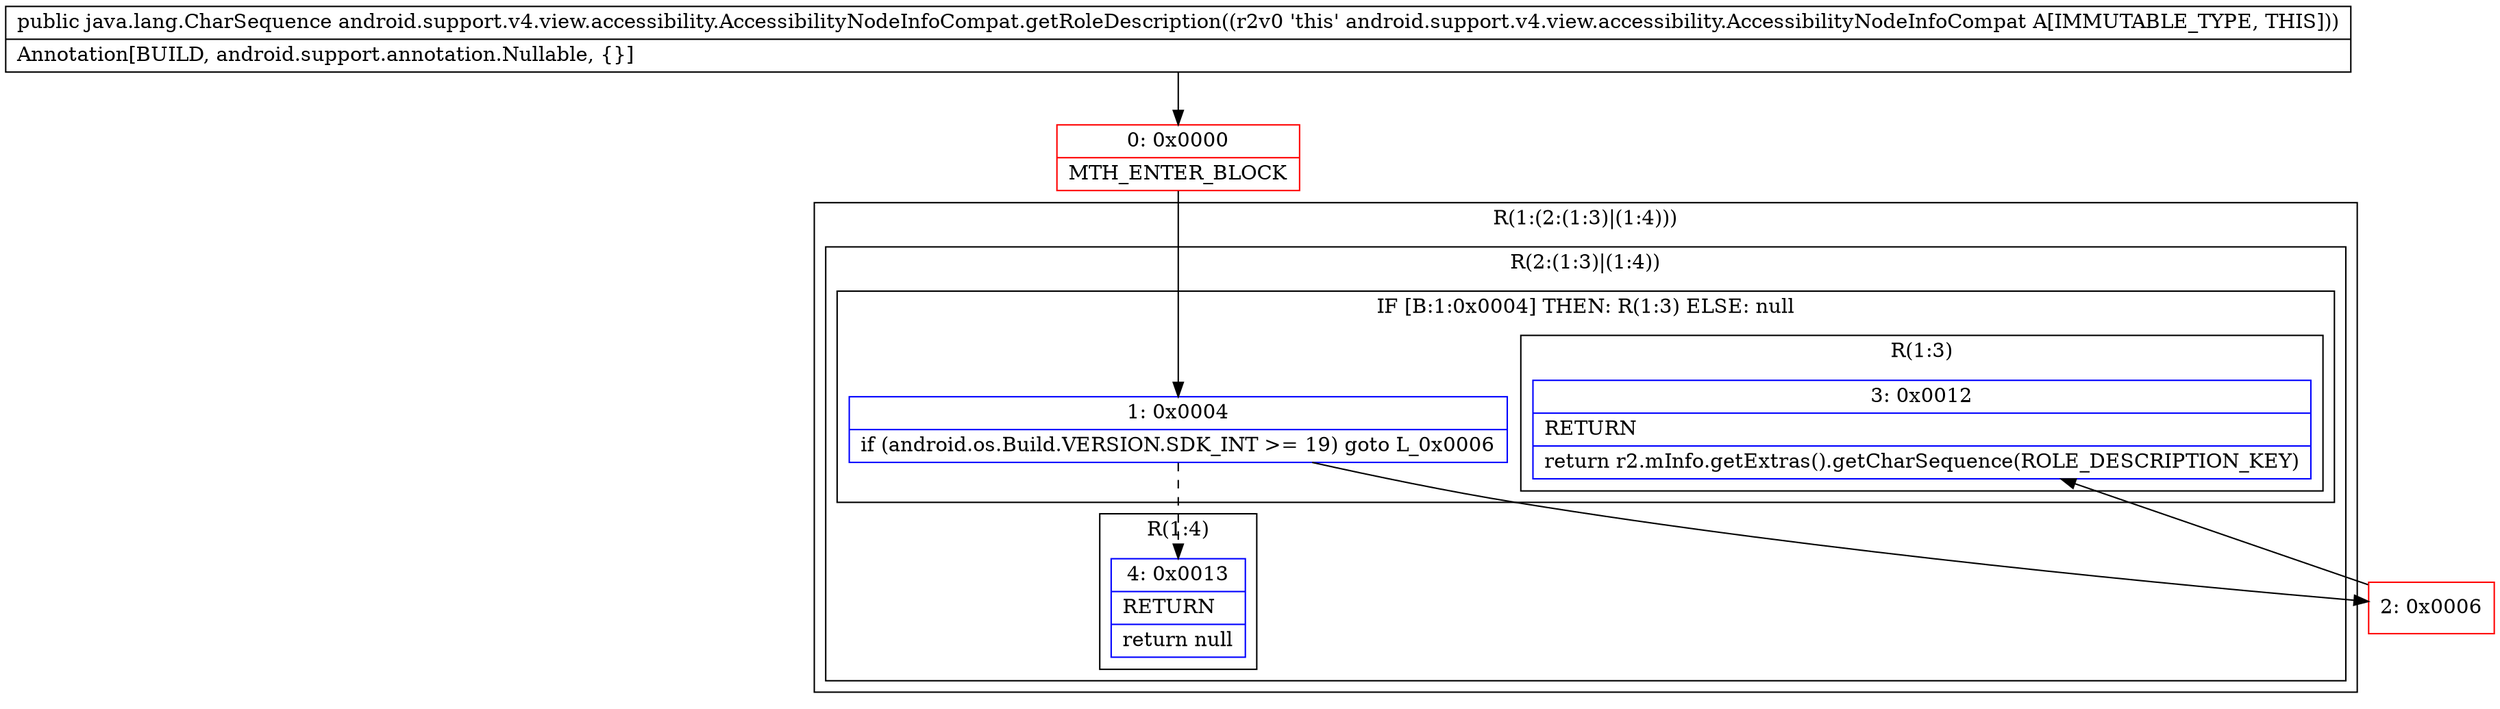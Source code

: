 digraph "CFG forandroid.support.v4.view.accessibility.AccessibilityNodeInfoCompat.getRoleDescription()Ljava\/lang\/CharSequence;" {
subgraph cluster_Region_1647336021 {
label = "R(1:(2:(1:3)|(1:4)))";
node [shape=record,color=blue];
subgraph cluster_Region_977601592 {
label = "R(2:(1:3)|(1:4))";
node [shape=record,color=blue];
subgraph cluster_IfRegion_95780522 {
label = "IF [B:1:0x0004] THEN: R(1:3) ELSE: null";
node [shape=record,color=blue];
Node_1 [shape=record,label="{1\:\ 0x0004|if (android.os.Build.VERSION.SDK_INT \>= 19) goto L_0x0006\l}"];
subgraph cluster_Region_360342149 {
label = "R(1:3)";
node [shape=record,color=blue];
Node_3 [shape=record,label="{3\:\ 0x0012|RETURN\l|return r2.mInfo.getExtras().getCharSequence(ROLE_DESCRIPTION_KEY)\l}"];
}
}
subgraph cluster_Region_1979216013 {
label = "R(1:4)";
node [shape=record,color=blue];
Node_4 [shape=record,label="{4\:\ 0x0013|RETURN\l|return null\l}"];
}
}
}
Node_0 [shape=record,color=red,label="{0\:\ 0x0000|MTH_ENTER_BLOCK\l}"];
Node_2 [shape=record,color=red,label="{2\:\ 0x0006}"];
MethodNode[shape=record,label="{public java.lang.CharSequence android.support.v4.view.accessibility.AccessibilityNodeInfoCompat.getRoleDescription((r2v0 'this' android.support.v4.view.accessibility.AccessibilityNodeInfoCompat A[IMMUTABLE_TYPE, THIS]))  | Annotation[BUILD, android.support.annotation.Nullable, \{\}]\l}"];
MethodNode -> Node_0;
Node_1 -> Node_2;
Node_1 -> Node_4[style=dashed];
Node_0 -> Node_1;
Node_2 -> Node_3;
}

